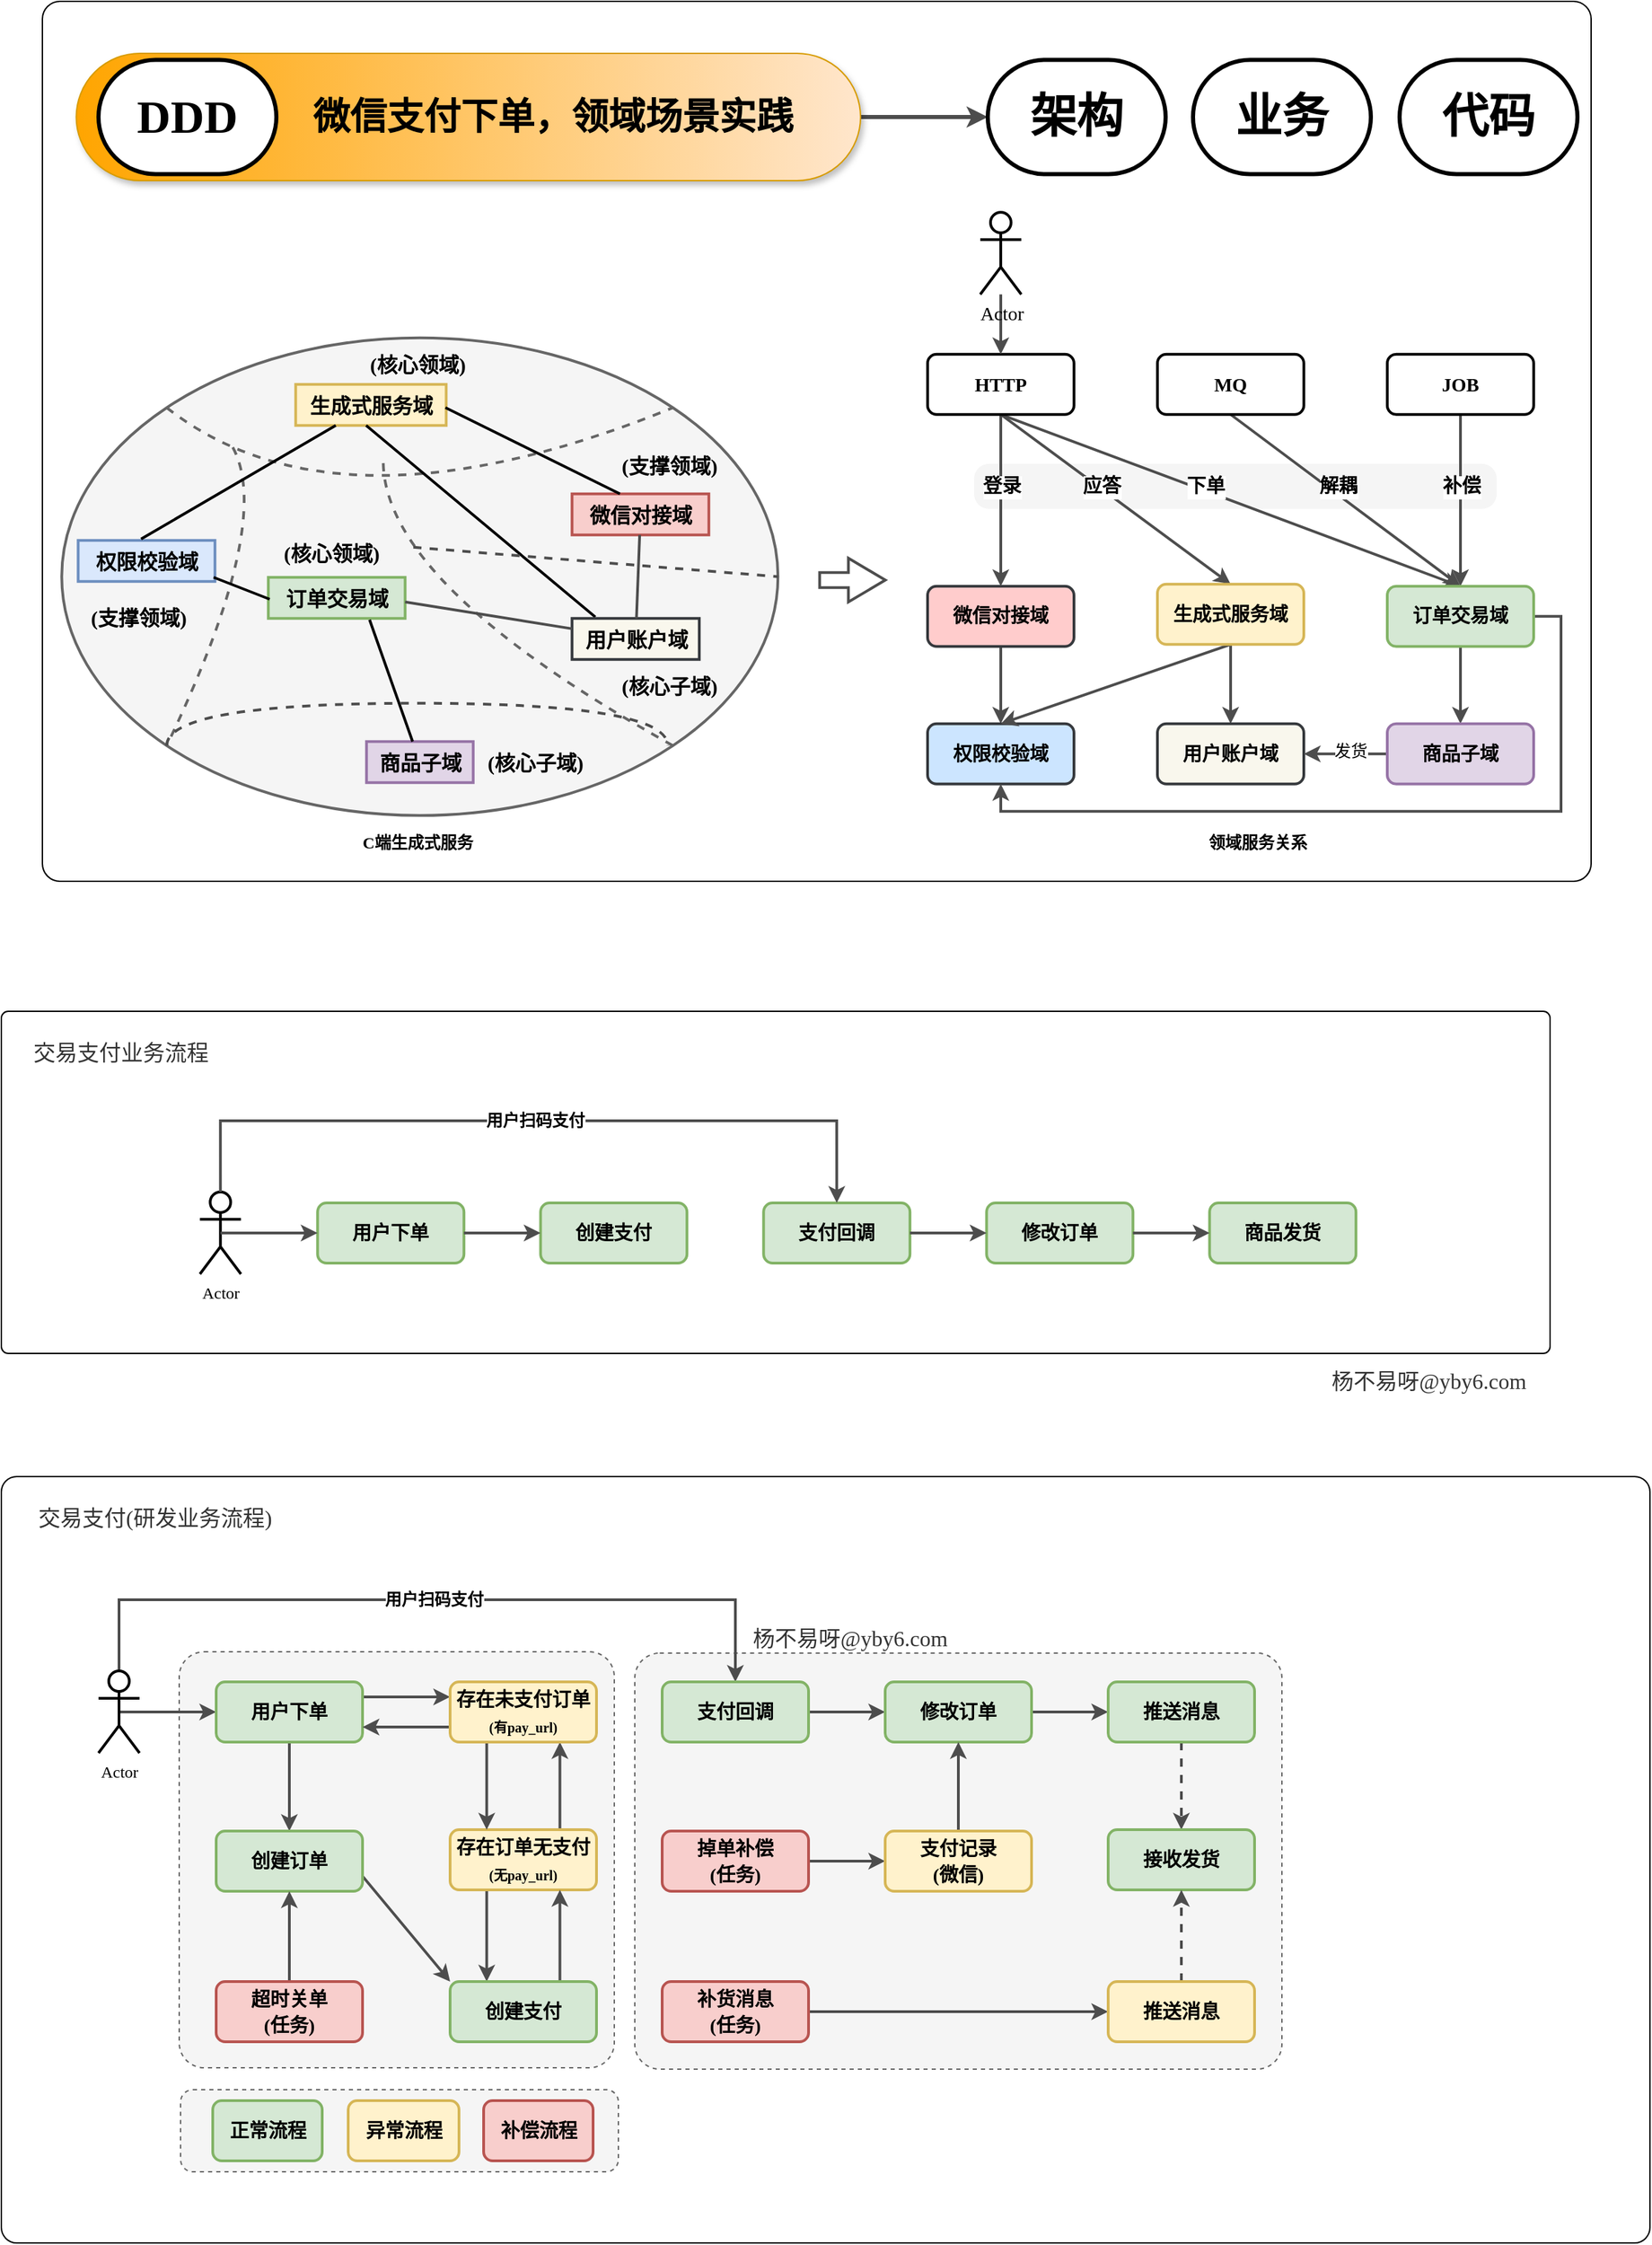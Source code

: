 <mxfile version="24.1.0" type="github">
  <diagram name="第 1 页" id="spiNlkM-TbmhVh81Pjsh">
    <mxGraphModel dx="2261" dy="876" grid="1" gridSize="10" guides="1" tooltips="1" connect="1" arrows="1" fold="1" page="1" pageScale="1" pageWidth="827" pageHeight="1169" math="0" shadow="0">
      <root>
        <mxCell id="0" />
        <mxCell id="1" parent="0" />
        <mxCell id="SxxZo3c4u6B2aj36anEM-1" value="" style="rounded=1;whiteSpace=wrap;html=1;shadow=0;labelBackgroundColor=none;strokeWidth=1;fontFamily=Georgia;fontSize=24;fontColor=default;fillColor=none;arcSize=2;tempflowAnimation=1;" parent="1" vertex="1">
          <mxGeometry x="20" y="30" width="1132" height="643" as="geometry" />
        </mxCell>
        <mxCell id="SxxZo3c4u6B2aj36anEM-2" value="" style="rounded=1;whiteSpace=wrap;html=1;strokeWidth=2;fontFamily=Georgia;fontSize=14;fillColor=#f5f5f5;fontColor=#333333;strokeColor=none;arcSize=33;" parent="1" vertex="1">
          <mxGeometry x="701" y="367.88" width="382" height="33" as="geometry" />
        </mxCell>
        <mxCell id="SxxZo3c4u6B2aj36anEM-3" value="" style="ellipse;whiteSpace=wrap;html=1;strokeWidth=2;fillColor=#f5f5f5;fontColor=#333333;strokeColor=#666666;tempflowAnimation=0;" parent="1" vertex="1">
          <mxGeometry x="34.13" y="275.88" width="523.5" height="349" as="geometry" />
        </mxCell>
        <mxCell id="SxxZo3c4u6B2aj36anEM-4" value="" style="endArrow=none;html=1;rounded=0;edgeStyle=orthogonalEdgeStyle;curved=1;exitX=0;exitY=0;exitDx=0;exitDy=0;entryX=1;entryY=0;entryDx=0;entryDy=0;strokeWidth=2;fillColor=#f5f5f5;strokeColor=#666666;dashed=1;tempflowAnimation=0;" parent="1" source="SxxZo3c4u6B2aj36anEM-3" target="SxxZo3c4u6B2aj36anEM-3" edge="1">
          <mxGeometry width="50" height="50" relative="1" as="geometry">
            <mxPoint x="409.13" y="475.88" as="sourcePoint" />
            <mxPoint x="459.13" y="425.88" as="targetPoint" />
            <Array as="points">
              <mxPoint x="237.13" y="425.88" />
            </Array>
          </mxGeometry>
        </mxCell>
        <mxCell id="SxxZo3c4u6B2aj36anEM-5" value="" style="endArrow=none;html=1;rounded=0;curved=1;entryX=0;entryY=1;entryDx=0;entryDy=0;strokeWidth=2;fillColor=#f5f5f5;strokeColor=#666666;dashed=1;tempflowAnimation=0;" parent="1" target="SxxZo3c4u6B2aj36anEM-3" edge="1">
          <mxGeometry width="50" height="50" relative="1" as="geometry">
            <mxPoint x="159.13" y="355.88" as="sourcePoint" />
            <mxPoint x="459.13" y="425.88" as="targetPoint" />
            <Array as="points">
              <mxPoint x="189.13" y="410.88" />
            </Array>
          </mxGeometry>
        </mxCell>
        <mxCell id="SxxZo3c4u6B2aj36anEM-6" value="" style="endArrow=none;html=1;rounded=0;curved=1;exitX=1;exitY=1;exitDx=0;exitDy=0;strokeWidth=2;fillColor=#f5f5f5;strokeColor=#666666;dashed=1;tempflowAnimation=0;" parent="1" source="SxxZo3c4u6B2aj36anEM-3" edge="1">
          <mxGeometry width="50" height="50" relative="1" as="geometry">
            <mxPoint x="409.13" y="475.88" as="sourcePoint" />
            <mxPoint x="269.13" y="365.88" as="targetPoint" />
            <Array as="points">
              <mxPoint x="269.13" y="455.88" />
            </Array>
          </mxGeometry>
        </mxCell>
        <mxCell id="SxxZo3c4u6B2aj36anEM-7" value="&lt;b&gt;&lt;font style=&quot;font-size: 15px;&quot; face=&quot;Georgia&quot;&gt;生成式服务域&lt;/font&gt;&lt;/b&gt;" style="text;html=1;align=center;verticalAlign=middle;resizable=0;points=[];autosize=1;strokeColor=#d6b656;fillColor=#fff2cc;strokeWidth=2;" parent="1" vertex="1">
          <mxGeometry x="205.13" y="309.88" width="110" height="30" as="geometry" />
        </mxCell>
        <mxCell id="SxxZo3c4u6B2aj36anEM-8" value="&lt;b&gt;&lt;font style=&quot;font-size: 15px;&quot; face=&quot;Georgia&quot;&gt;权限校验域&lt;/font&gt;&lt;/b&gt;" style="text;html=1;align=center;verticalAlign=middle;resizable=0;points=[];autosize=1;strokeColor=#6c8ebf;fillColor=#dae8fc;strokeWidth=2;" parent="1" vertex="1">
          <mxGeometry x="46.13" y="423.88" width="100" height="30" as="geometry" />
        </mxCell>
        <mxCell id="SxxZo3c4u6B2aj36anEM-9" value="&lt;b&gt;&lt;font style=&quot;font-size: 15px;&quot; face=&quot;Georgia&quot;&gt;订单交易域&lt;/font&gt;&lt;/b&gt;" style="text;html=1;align=center;verticalAlign=middle;resizable=0;points=[];autosize=1;strokeColor=#82b366;fillColor=#d5e8d4;strokeWidth=2;" parent="1" vertex="1">
          <mxGeometry x="185.13" y="450.88" width="100" height="30" as="geometry" />
        </mxCell>
        <mxCell id="SxxZo3c4u6B2aj36anEM-10" value="&lt;b&gt;&lt;font style=&quot;font-size: 15px;&quot; face=&quot;Georgia&quot;&gt;微信对接域&lt;/font&gt;&lt;/b&gt;" style="text;html=1;align=center;verticalAlign=middle;resizable=0;points=[];autosize=1;strokeColor=#b85450;fillColor=#f8cecc;strokeWidth=2;" parent="1" vertex="1">
          <mxGeometry x="407.13" y="389.88" width="100" height="30" as="geometry" />
        </mxCell>
        <mxCell id="SxxZo3c4u6B2aj36anEM-11" value="" style="endArrow=none;html=1;rounded=0;strokeWidth=2;fontFamily=Georgia;fontSize=15;curved=1;entryX=0.995;entryY=0.567;entryDx=0;entryDy=0;entryPerimeter=0;exitX=0.35;exitY=0;exitDx=0;exitDy=0;exitPerimeter=0;" parent="1" source="SxxZo3c4u6B2aj36anEM-10" target="SxxZo3c4u6B2aj36anEM-7" edge="1">
          <mxGeometry width="50" height="50" relative="1" as="geometry">
            <mxPoint x="444.13" y="454.88" as="sourcePoint" />
            <mxPoint x="494.13" y="404.88" as="targetPoint" />
          </mxGeometry>
        </mxCell>
        <mxCell id="SxxZo3c4u6B2aj36anEM-12" value="" style="endArrow=none;html=1;rounded=0;strokeWidth=2;fontFamily=Georgia;fontSize=15;curved=1;entryX=0.468;entryY=1;entryDx=0;entryDy=0;entryPerimeter=0;exitX=0.183;exitY=-0.033;exitDx=0;exitDy=0;exitPerimeter=0;" parent="1" source="SxxZo3c4u6B2aj36anEM-17" target="SxxZo3c4u6B2aj36anEM-7" edge="1">
          <mxGeometry width="50" height="50" relative="1" as="geometry">
            <mxPoint x="444.13" y="454.88" as="sourcePoint" />
            <mxPoint x="494.13" y="404.88" as="targetPoint" />
          </mxGeometry>
        </mxCell>
        <mxCell id="SxxZo3c4u6B2aj36anEM-13" value="" style="endArrow=none;html=1;rounded=0;strokeWidth=2;fontFamily=Georgia;fontSize=15;curved=1;exitX=0.46;exitY=-0.033;exitDx=0;exitDy=0;exitPerimeter=0;" parent="1" source="SxxZo3c4u6B2aj36anEM-8" target="SxxZo3c4u6B2aj36anEM-7" edge="1">
          <mxGeometry width="50" height="50" relative="1" as="geometry">
            <mxPoint x="444.13" y="454.88" as="sourcePoint" />
            <mxPoint x="494.13" y="404.88" as="targetPoint" />
          </mxGeometry>
        </mxCell>
        <mxCell id="SxxZo3c4u6B2aj36anEM-14" value="" style="endArrow=none;html=1;rounded=0;strokeWidth=2;fontFamily=Georgia;fontSize=15;curved=1;exitX=0.99;exitY=0.9;exitDx=0;exitDy=0;exitPerimeter=0;entryX=0.01;entryY=0.533;entryDx=0;entryDy=0;entryPerimeter=0;" parent="1" source="SxxZo3c4u6B2aj36anEM-8" target="SxxZo3c4u6B2aj36anEM-9" edge="1">
          <mxGeometry width="50" height="50" relative="1" as="geometry">
            <mxPoint x="444.13" y="454.88" as="sourcePoint" />
            <mxPoint x="494.13" y="404.88" as="targetPoint" />
          </mxGeometry>
        </mxCell>
        <mxCell id="SxxZo3c4u6B2aj36anEM-15" value="&lt;font face=&quot;Georgia&quot;&gt;&lt;span style=&quot;font-size: 15px;&quot;&gt;&lt;b&gt;商品子域&lt;/b&gt;&lt;/span&gt;&lt;/font&gt;" style="text;html=1;align=center;verticalAlign=middle;resizable=0;points=[];autosize=1;strokeColor=#9673a6;fillColor=#e1d5e7;strokeWidth=2;" parent="1" vertex="1">
          <mxGeometry x="256.88" y="570.88" width="78" height="30" as="geometry" />
        </mxCell>
        <mxCell id="SxxZo3c4u6B2aj36anEM-16" value="" style="endArrow=none;html=1;rounded=0;strokeWidth=2;fontFamily=Georgia;fontSize=15;exitX=0.74;exitY=1.033;exitDx=0;exitDy=0;exitPerimeter=0;" parent="1" source="SxxZo3c4u6B2aj36anEM-9" target="SxxZo3c4u6B2aj36anEM-15" edge="1">
          <mxGeometry width="50" height="50" relative="1" as="geometry">
            <mxPoint x="444.13" y="454.88" as="sourcePoint" />
            <mxPoint x="494.13" y="404.88" as="targetPoint" />
          </mxGeometry>
        </mxCell>
        <mxCell id="SxxZo3c4u6B2aj36anEM-17" value="&lt;font face=&quot;Georgia&quot;&gt;&lt;span style=&quot;font-size: 15px;&quot;&gt;&lt;b&gt;用户账户域&lt;/b&gt;&lt;/span&gt;&lt;/font&gt;" style="text;html=1;align=center;verticalAlign=middle;resizable=0;points=[];autosize=1;strokeWidth=2;fillColor=#f9f7ed;strokeColor=#36393d;" parent="1" vertex="1">
          <mxGeometry x="407.13" y="480.88" width="93" height="30" as="geometry" />
        </mxCell>
        <mxCell id="SxxZo3c4u6B2aj36anEM-18" value="" style="endArrow=none;html=1;rounded=0;dashed=1;strokeWidth=2;fontFamily=Georgia;fontSize=15;curved=1;entryX=1;entryY=0.5;entryDx=0;entryDy=0;strokeColor=#4D4D4D;tempflowAnimation=0;" parent="1" target="SxxZo3c4u6B2aj36anEM-3" edge="1">
          <mxGeometry width="50" height="50" relative="1" as="geometry">
            <mxPoint x="291.13" y="428.88" as="sourcePoint" />
            <mxPoint x="494.13" y="404.88" as="targetPoint" />
          </mxGeometry>
        </mxCell>
        <mxCell id="SxxZo3c4u6B2aj36anEM-19" value="" style="endArrow=none;html=1;rounded=0;strokeColor=#4D4D4D;strokeWidth=2;fontFamily=Georgia;fontSize=15;curved=1;exitX=1;exitY=0.6;exitDx=0;exitDy=0;exitPerimeter=0;" parent="1" source="SxxZo3c4u6B2aj36anEM-9" target="SxxZo3c4u6B2aj36anEM-17" edge="1">
          <mxGeometry width="50" height="50" relative="1" as="geometry">
            <mxPoint x="444.13" y="454.88" as="sourcePoint" />
            <mxPoint x="494.13" y="404.88" as="targetPoint" />
          </mxGeometry>
        </mxCell>
        <mxCell id="SxxZo3c4u6B2aj36anEM-20" value="" style="endArrow=none;html=1;rounded=0;strokeColor=#4D4D4D;strokeWidth=2;fontFamily=Georgia;fontSize=15;curved=1;" parent="1" source="SxxZo3c4u6B2aj36anEM-17" target="SxxZo3c4u6B2aj36anEM-10" edge="1">
          <mxGeometry width="50" height="50" relative="1" as="geometry">
            <mxPoint x="444.13" y="454.88" as="sourcePoint" />
            <mxPoint x="494.13" y="404.88" as="targetPoint" />
          </mxGeometry>
        </mxCell>
        <mxCell id="SxxZo3c4u6B2aj36anEM-21" value="&lt;b&gt;(核心领域)&lt;/b&gt;" style="text;html=1;align=center;verticalAlign=middle;resizable=0;points=[];autosize=1;strokeColor=none;fillColor=none;fontSize=15;fontFamily=Georgia;" parent="1" vertex="1">
          <mxGeometry x="248.13" y="279.88" width="91" height="30" as="geometry" />
        </mxCell>
        <mxCell id="SxxZo3c4u6B2aj36anEM-22" value="" style="endArrow=none;html=1;rounded=0;strokeColor=#4D4D4D;strokeWidth=2;fontFamily=Georgia;fontSize=15;exitX=0;exitY=1;exitDx=0;exitDy=0;edgeStyle=orthogonalEdgeStyle;dashed=1;curved=1;tempflowAnimation=0;" parent="1" source="SxxZo3c4u6B2aj36anEM-3" edge="1">
          <mxGeometry width="50" height="50" relative="1" as="geometry">
            <mxPoint x="498.13" y="454.88" as="sourcePoint" />
            <mxPoint x="477.13" y="573.88" as="targetPoint" />
            <Array as="points">
              <mxPoint x="111.13" y="542.88" />
              <mxPoint x="477.13" y="542.88" />
            </Array>
          </mxGeometry>
        </mxCell>
        <mxCell id="SxxZo3c4u6B2aj36anEM-23" value="&lt;b&gt;(核心领域)&lt;/b&gt;" style="text;html=1;align=center;verticalAlign=middle;resizable=0;points=[];autosize=1;strokeColor=none;fillColor=none;fontSize=15;fontFamily=Georgia;" parent="1" vertex="1">
          <mxGeometry x="185.13" y="417.88" width="91" height="30" as="geometry" />
        </mxCell>
        <mxCell id="SxxZo3c4u6B2aj36anEM-24" value="&lt;b&gt;(支撑领域)&lt;/b&gt;" style="text;html=1;align=center;verticalAlign=middle;resizable=0;points=[];autosize=1;strokeColor=none;fillColor=none;fontSize=15;fontFamily=Georgia;" parent="1" vertex="1">
          <mxGeometry x="44.13" y="464.88" width="91" height="30" as="geometry" />
        </mxCell>
        <mxCell id="SxxZo3c4u6B2aj36anEM-25" value="&lt;b&gt;(支撑领域)&lt;/b&gt;" style="text;html=1;align=center;verticalAlign=middle;resizable=0;points=[];autosize=1;strokeColor=none;fillColor=none;fontSize=15;fontFamily=Georgia;" parent="1" vertex="1">
          <mxGeometry x="432.13" y="353.88" width="91" height="30" as="geometry" />
        </mxCell>
        <mxCell id="SxxZo3c4u6B2aj36anEM-26" value="&lt;b&gt;(核心子域)&lt;/b&gt;" style="text;html=1;align=center;verticalAlign=middle;resizable=0;points=[];autosize=1;strokeColor=none;fillColor=none;fontSize=15;fontFamily=Georgia;" parent="1" vertex="1">
          <mxGeometry x="334.88" y="570.88" width="91" height="30" as="geometry" />
        </mxCell>
        <mxCell id="SxxZo3c4u6B2aj36anEM-27" value="&lt;b&gt;(核心子域)&lt;/b&gt;" style="text;html=1;align=center;verticalAlign=middle;resizable=0;points=[];autosize=1;strokeColor=none;fillColor=none;fontSize=15;fontFamily=Georgia;" parent="1" vertex="1">
          <mxGeometry x="432.13" y="514.88" width="91" height="30" as="geometry" />
        </mxCell>
        <mxCell id="SxxZo3c4u6B2aj36anEM-28" style="edgeStyle=none;rounded=0;orthogonalLoop=1;jettySize=auto;html=1;exitX=0.5;exitY=1;exitDx=0;exitDy=0;entryX=0.5;entryY=0;entryDx=0;entryDy=0;strokeColor=#4D4D4D;strokeWidth=2;fontFamily=Georgia;fontSize=14;" parent="1" source="SxxZo3c4u6B2aj36anEM-29" target="SxxZo3c4u6B2aj36anEM-43" edge="1">
          <mxGeometry relative="1" as="geometry" />
        </mxCell>
        <mxCell id="SxxZo3c4u6B2aj36anEM-29" value="&lt;b&gt;&lt;font style=&quot;font-size: 14px;&quot;&gt;微信对接域&lt;/font&gt;&lt;/b&gt;" style="rounded=1;whiteSpace=wrap;html=1;strokeWidth=2;fontFamily=Georgia;fontSize=15;fillColor=#ffcccc;strokeColor=#36393d;" parent="1" vertex="1">
          <mxGeometry x="667" y="457.38" width="107" height="44" as="geometry" />
        </mxCell>
        <mxCell id="SxxZo3c4u6B2aj36anEM-30" style="edgeStyle=orthogonalEdgeStyle;curved=1;rounded=0;orthogonalLoop=1;jettySize=auto;html=1;exitX=0.5;exitY=1;exitDx=0;exitDy=0;entryX=0.5;entryY=0;entryDx=0;entryDy=0;strokeColor=#4D4D4D;strokeWidth=2;fontFamily=Georgia;fontSize=14;" parent="1" source="SxxZo3c4u6B2aj36anEM-36" target="SxxZo3c4u6B2aj36anEM-29" edge="1">
          <mxGeometry relative="1" as="geometry" />
        </mxCell>
        <mxCell id="SxxZo3c4u6B2aj36anEM-31" value="登录" style="edgeLabel;html=1;align=center;verticalAlign=middle;resizable=0;points=[];fontSize=14;fontFamily=Georgia;fontStyle=1" parent="SxxZo3c4u6B2aj36anEM-30" vertex="1" connectable="0">
          <mxGeometry x="0.004" y="1" relative="1" as="geometry">
            <mxPoint x="-1" y="-10" as="offset" />
          </mxGeometry>
        </mxCell>
        <mxCell id="SxxZo3c4u6B2aj36anEM-32" style="rounded=0;orthogonalLoop=1;jettySize=auto;html=1;exitX=0.5;exitY=1;exitDx=0;exitDy=0;strokeColor=#4D4D4D;strokeWidth=2;fontFamily=Georgia;fontSize=14;entryX=0.5;entryY=0;entryDx=0;entryDy=0;" parent="1" source="SxxZo3c4u6B2aj36anEM-36" target="SxxZo3c4u6B2aj36anEM-46" edge="1">
          <mxGeometry relative="1" as="geometry" />
        </mxCell>
        <mxCell id="SxxZo3c4u6B2aj36anEM-33" value="应答" style="edgeLabel;html=1;align=center;verticalAlign=middle;resizable=0;points=[];fontSize=14;fontFamily=Georgia;fontStyle=1" parent="SxxZo3c4u6B2aj36anEM-32" vertex="1" connectable="0">
          <mxGeometry x="0.044" relative="1" as="geometry">
            <mxPoint x="-14" y="-12" as="offset" />
          </mxGeometry>
        </mxCell>
        <mxCell id="SxxZo3c4u6B2aj36anEM-34" style="edgeStyle=none;rounded=0;orthogonalLoop=1;jettySize=auto;html=1;exitX=0.5;exitY=1;exitDx=0;exitDy=0;entryX=0.5;entryY=0;entryDx=0;entryDy=0;strokeColor=#4D4D4D;strokeWidth=2;fontFamily=Georgia;fontSize=14;" parent="1" source="SxxZo3c4u6B2aj36anEM-36" target="SxxZo3c4u6B2aj36anEM-52" edge="1">
          <mxGeometry relative="1" as="geometry" />
        </mxCell>
        <mxCell id="SxxZo3c4u6B2aj36anEM-35" value="下单" style="edgeLabel;html=1;align=center;verticalAlign=middle;resizable=0;points=[];fontSize=14;fontFamily=Georgia;fontStyle=1" parent="SxxZo3c4u6B2aj36anEM-34" vertex="1" connectable="0">
          <mxGeometry x="-0.096" y="-1" relative="1" as="geometry">
            <mxPoint x="-2" y="-5" as="offset" />
          </mxGeometry>
        </mxCell>
        <mxCell id="SxxZo3c4u6B2aj36anEM-36" value="&lt;b&gt;&lt;font style=&quot;font-size: 14px;&quot;&gt;HTTP&lt;/font&gt;&lt;/b&gt;" style="rounded=1;whiteSpace=wrap;html=1;strokeWidth=2;fontFamily=Georgia;fontSize=15;" parent="1" vertex="1">
          <mxGeometry x="667" y="287.88" width="107" height="44" as="geometry" />
        </mxCell>
        <mxCell id="SxxZo3c4u6B2aj36anEM-37" style="edgeStyle=none;rounded=0;orthogonalLoop=1;jettySize=auto;html=1;exitX=0.5;exitY=1;exitDx=0;exitDy=0;entryX=0.5;entryY=0;entryDx=0;entryDy=0;strokeColor=#4D4D4D;strokeWidth=2;fontFamily=Georgia;fontSize=14;" parent="1" source="SxxZo3c4u6B2aj36anEM-39" target="SxxZo3c4u6B2aj36anEM-52" edge="1">
          <mxGeometry relative="1" as="geometry" />
        </mxCell>
        <mxCell id="SxxZo3c4u6B2aj36anEM-38" value="解耦" style="edgeLabel;html=1;align=center;verticalAlign=middle;resizable=0;points=[];fontSize=14;fontFamily=Georgia;fontStyle=1" parent="SxxZo3c4u6B2aj36anEM-37" vertex="1" connectable="0">
          <mxGeometry x="-0.081" y="2" relative="1" as="geometry">
            <mxPoint y="-3" as="offset" />
          </mxGeometry>
        </mxCell>
        <mxCell id="SxxZo3c4u6B2aj36anEM-39" value="&lt;b&gt;&lt;font style=&quot;font-size: 14px;&quot;&gt;MQ&lt;/font&gt;&lt;/b&gt;" style="rounded=1;whiteSpace=wrap;html=1;strokeWidth=2;fontFamily=Georgia;fontSize=15;" parent="1" vertex="1">
          <mxGeometry x="835" y="287.88" width="107" height="44" as="geometry" />
        </mxCell>
        <mxCell id="SxxZo3c4u6B2aj36anEM-40" style="edgeStyle=none;rounded=0;orthogonalLoop=1;jettySize=auto;html=1;exitX=0.5;exitY=1;exitDx=0;exitDy=0;strokeColor=#4D4D4D;strokeWidth=2;fontFamily=Georgia;fontSize=14;" parent="1" source="SxxZo3c4u6B2aj36anEM-42" target="SxxZo3c4u6B2aj36anEM-52" edge="1">
          <mxGeometry relative="1" as="geometry" />
        </mxCell>
        <mxCell id="SxxZo3c4u6B2aj36anEM-41" value="补偿" style="edgeLabel;html=1;align=center;verticalAlign=middle;resizable=0;points=[];fontSize=14;fontFamily=Georgia;fontStyle=1" parent="SxxZo3c4u6B2aj36anEM-40" vertex="1" connectable="0">
          <mxGeometry x="-0.123" y="1" relative="1" as="geometry">
            <mxPoint x="-1" y="-2" as="offset" />
          </mxGeometry>
        </mxCell>
        <mxCell id="SxxZo3c4u6B2aj36anEM-42" value="&lt;b&gt;&lt;font style=&quot;font-size: 14px;&quot;&gt;JOB&lt;/font&gt;&lt;/b&gt;" style="rounded=1;whiteSpace=wrap;html=1;strokeWidth=2;fontFamily=Georgia;fontSize=15;" parent="1" vertex="1">
          <mxGeometry x="1003" y="287.88" width="107" height="44" as="geometry" />
        </mxCell>
        <mxCell id="SxxZo3c4u6B2aj36anEM-43" value="&lt;span style=&quot;font-size: 14px;&quot;&gt;&lt;b&gt;权限校验域&lt;/b&gt;&lt;/span&gt;" style="rounded=1;whiteSpace=wrap;html=1;strokeWidth=2;fontFamily=Georgia;fontSize=15;fillColor=#cce5ff;strokeColor=#36393d;" parent="1" vertex="1">
          <mxGeometry x="667" y="557.88" width="107" height="44" as="geometry" />
        </mxCell>
        <mxCell id="SxxZo3c4u6B2aj36anEM-44" style="edgeStyle=none;rounded=0;orthogonalLoop=1;jettySize=auto;html=1;exitX=0.5;exitY=1;exitDx=0;exitDy=0;entryX=0.5;entryY=0;entryDx=0;entryDy=0;strokeColor=#4D4D4D;strokeWidth=2;fontFamily=Georgia;fontSize=14;" parent="1" source="SxxZo3c4u6B2aj36anEM-46" target="SxxZo3c4u6B2aj36anEM-43" edge="1">
          <mxGeometry relative="1" as="geometry" />
        </mxCell>
        <mxCell id="SxxZo3c4u6B2aj36anEM-45" style="edgeStyle=none;rounded=0;orthogonalLoop=1;jettySize=auto;html=1;exitX=0.5;exitY=1;exitDx=0;exitDy=0;strokeColor=#4D4D4D;strokeWidth=2;fontFamily=Georgia;fontSize=14;" parent="1" source="SxxZo3c4u6B2aj36anEM-46" target="SxxZo3c4u6B2aj36anEM-47" edge="1">
          <mxGeometry relative="1" as="geometry" />
        </mxCell>
        <mxCell id="SxxZo3c4u6B2aj36anEM-46" value="&lt;span style=&quot;font-size: 14px;&quot;&gt;&lt;b&gt;生成式服务域&lt;/b&gt;&lt;/span&gt;" style="rounded=1;whiteSpace=wrap;html=1;strokeWidth=2;fontFamily=Georgia;fontSize=15;fillColor=#fff2cc;strokeColor=#d6b656;" parent="1" vertex="1">
          <mxGeometry x="835" y="455.88" width="107" height="44" as="geometry" />
        </mxCell>
        <mxCell id="SxxZo3c4u6B2aj36anEM-47" value="&lt;span style=&quot;font-size: 14px;&quot;&gt;&lt;b&gt;用户账户域&lt;/b&gt;&lt;/span&gt;" style="rounded=1;whiteSpace=wrap;html=1;strokeWidth=2;fontFamily=Georgia;fontSize=15;fillColor=#f9f7ed;strokeColor=#36393d;" parent="1" vertex="1">
          <mxGeometry x="835" y="557.88" width="107" height="44" as="geometry" />
        </mxCell>
        <mxCell id="SxxZo3c4u6B2aj36anEM-48" value="" style="edgeStyle=none;rounded=0;orthogonalLoop=1;jettySize=auto;html=1;strokeColor=#4D4D4D;strokeWidth=2;fontFamily=Georgia;fontSize=14;" parent="1" source="SxxZo3c4u6B2aj36anEM-49" target="SxxZo3c4u6B2aj36anEM-36" edge="1">
          <mxGeometry relative="1" as="geometry" />
        </mxCell>
        <mxCell id="SxxZo3c4u6B2aj36anEM-49" value="Actor" style="shape=umlActor;verticalLabelPosition=bottom;verticalAlign=top;html=1;outlineConnect=0;strokeWidth=2;fontFamily=Georgia;fontSize=14;" parent="1" vertex="1">
          <mxGeometry x="705.5" y="184.13" width="30" height="60" as="geometry" />
        </mxCell>
        <mxCell id="SxxZo3c4u6B2aj36anEM-50" style="edgeStyle=orthogonalEdgeStyle;rounded=0;orthogonalLoop=1;jettySize=auto;html=1;exitX=0.5;exitY=1;exitDx=0;exitDy=0;strokeColor=#4D4D4D;strokeWidth=2;fontFamily=Georgia;fontSize=14;" parent="1" source="SxxZo3c4u6B2aj36anEM-52" target="SxxZo3c4u6B2aj36anEM-55" edge="1">
          <mxGeometry relative="1" as="geometry" />
        </mxCell>
        <mxCell id="SxxZo3c4u6B2aj36anEM-51" style="edgeStyle=orthogonalEdgeStyle;rounded=0;orthogonalLoop=1;jettySize=auto;html=1;exitX=1;exitY=0.5;exitDx=0;exitDy=0;entryX=0.5;entryY=1;entryDx=0;entryDy=0;strokeColor=#4D4D4D;strokeWidth=2;fontFamily=Georgia;fontSize=14;" parent="1" source="SxxZo3c4u6B2aj36anEM-52" target="SxxZo3c4u6B2aj36anEM-43" edge="1">
          <mxGeometry relative="1" as="geometry" />
        </mxCell>
        <mxCell id="SxxZo3c4u6B2aj36anEM-52" value="&lt;span style=&quot;font-size: 14px;&quot;&gt;&lt;b&gt;订单交易域&lt;/b&gt;&lt;/span&gt;" style="rounded=1;whiteSpace=wrap;html=1;strokeWidth=2;fontFamily=Georgia;fontSize=15;fillColor=#d5e8d4;strokeColor=#82b366;" parent="1" vertex="1">
          <mxGeometry x="1003" y="457.38" width="107" height="44" as="geometry" />
        </mxCell>
        <mxCell id="SxxZo3c4u6B2aj36anEM-53" style="edgeStyle=orthogonalEdgeStyle;rounded=0;orthogonalLoop=1;jettySize=auto;html=1;exitX=0;exitY=0.5;exitDx=0;exitDy=0;entryX=1;entryY=0.5;entryDx=0;entryDy=0;strokeColor=#4D4D4D;strokeWidth=2;fontFamily=Georgia;fontSize=14;" parent="1" source="SxxZo3c4u6B2aj36anEM-55" target="SxxZo3c4u6B2aj36anEM-47" edge="1">
          <mxGeometry relative="1" as="geometry" />
        </mxCell>
        <mxCell id="SxxZo3c4u6B2aj36anEM-54" value="&lt;font style=&quot;font-size: 12px;&quot;&gt;发货&lt;/font&gt;" style="edgeLabel;html=1;align=center;verticalAlign=middle;resizable=0;points=[];fontSize=14;fontFamily=Georgia;" parent="SxxZo3c4u6B2aj36anEM-53" vertex="1" connectable="0">
          <mxGeometry x="-0.311" y="-1" relative="1" as="geometry">
            <mxPoint x="-6" y="-1" as="offset" />
          </mxGeometry>
        </mxCell>
        <mxCell id="SxxZo3c4u6B2aj36anEM-55" value="&lt;span style=&quot;font-size: 14px;&quot;&gt;&lt;b&gt;商品子域&lt;/b&gt;&lt;/span&gt;" style="rounded=1;whiteSpace=wrap;html=1;strokeWidth=2;fontFamily=Georgia;fontSize=15;fillColor=#e1d5e7;strokeColor=#9673a6;" parent="1" vertex="1">
          <mxGeometry x="1003" y="557.88" width="107" height="44" as="geometry" />
        </mxCell>
        <mxCell id="SxxZo3c4u6B2aj36anEM-56" value="" style="shape=flexArrow;endArrow=classic;html=1;rounded=0;strokeColor=#4D4D4D;strokeWidth=2;fontFamily=Georgia;fontSize=14;endWidth=19;endSize=8.33;" parent="1" edge="1">
          <mxGeometry width="50" height="50" relative="1" as="geometry">
            <mxPoint x="587.13" y="452.88" as="sourcePoint" />
            <mxPoint x="637.13" y="452.88" as="targetPoint" />
          </mxGeometry>
        </mxCell>
        <mxCell id="SxxZo3c4u6B2aj36anEM-57" value="&lt;b&gt;C端生成式服务&lt;/b&gt;" style="text;html=1;align=center;verticalAlign=middle;resizable=0;points=[];autosize=1;strokeColor=none;fillColor=none;fontSize=12;fontFamily=Georgia;" parent="1" vertex="1">
          <mxGeometry x="244.63" y="631.88" width="99" height="26" as="geometry" />
        </mxCell>
        <mxCell id="SxxZo3c4u6B2aj36anEM-58" value="&lt;b&gt;领域服务关系&lt;/b&gt;" style="text;html=1;align=center;verticalAlign=middle;resizable=0;points=[];autosize=1;strokeColor=none;fillColor=none;fontSize=12;fontFamily=Georgia;" parent="1" vertex="1">
          <mxGeometry x="863" y="631.88" width="90" height="26" as="geometry" />
        </mxCell>
        <mxCell id="SxxZo3c4u6B2aj36anEM-59" style="rounded=0;orthogonalLoop=1;jettySize=auto;html=1;exitX=1;exitY=0.5;exitDx=0;exitDy=0;strokeColor=#4D4D4D;strokeWidth=3;fontFamily=Comic Sans MS;fontSize=27;fontColor=default;startArrow=none;startFill=0;" parent="1" source="SxxZo3c4u6B2aj36anEM-60" target="SxxZo3c4u6B2aj36anEM-62" edge="1">
          <mxGeometry relative="1" as="geometry" />
        </mxCell>
        <mxCell id="SxxZo3c4u6B2aj36anEM-60" value="&lt;b style=&quot;&quot;&gt;&lt;font style=&quot;font-size: 27px;&quot;&gt;微信支付下单，领域场景实践&amp;nbsp; &amp;nbsp; &amp;nbsp; &amp;nbsp;&lt;/font&gt;&lt;/b&gt;" style="rounded=1;whiteSpace=wrap;html=1;labelBackgroundColor=none;strokeWidth=1;fontFamily=Georgia;fontSize=10;fillColor=#FFE6CC;strokeColor=#d79b00;arcSize=50;shadow=1;gradientColor=#ffa500;gradientDirection=west;align=right;" parent="1" vertex="1">
          <mxGeometry x="44.75" y="68" width="573.25" height="93" as="geometry" />
        </mxCell>
        <mxCell id="SxxZo3c4u6B2aj36anEM-61" value="&lt;b&gt;&lt;font style=&quot;font-size: 34px;&quot;&gt;DDD&lt;/font&gt;&lt;/b&gt;" style="rounded=1;whiteSpace=wrap;html=1;shadow=0;labelBackgroundColor=none;strokeWidth=3;fontFamily=Georgia;fontSize=24;arcSize=50;" parent="1" vertex="1">
          <mxGeometry x="61" y="72.75" width="130" height="83.5" as="geometry" />
        </mxCell>
        <mxCell id="SxxZo3c4u6B2aj36anEM-62" value="&lt;span style=&quot;font-size: 34px;&quot;&gt;&lt;b&gt;架构&lt;/b&gt;&lt;/span&gt;" style="rounded=1;whiteSpace=wrap;html=1;shadow=0;labelBackgroundColor=none;strokeWidth=3;fontFamily=Georgia;fontSize=24;arcSize=50;" parent="1" vertex="1">
          <mxGeometry x="711" y="72.75" width="130" height="83.5" as="geometry" />
        </mxCell>
        <mxCell id="SxxZo3c4u6B2aj36anEM-63" value="&lt;span style=&quot;font-size: 34px;&quot;&gt;&lt;b&gt;业务&lt;/b&gt;&lt;/span&gt;" style="rounded=1;whiteSpace=wrap;html=1;shadow=0;labelBackgroundColor=none;strokeWidth=3;fontFamily=Georgia;fontSize=24;arcSize=50;" parent="1" vertex="1">
          <mxGeometry x="861" y="72.75" width="130" height="83.5" as="geometry" />
        </mxCell>
        <mxCell id="SxxZo3c4u6B2aj36anEM-64" value="&lt;span style=&quot;font-size: 34px;&quot;&gt;&lt;b&gt;代码&lt;/b&gt;&lt;/span&gt;" style="rounded=1;whiteSpace=wrap;html=1;shadow=0;labelBackgroundColor=none;strokeWidth=3;fontFamily=Georgia;fontSize=24;arcSize=50;" parent="1" vertex="1">
          <mxGeometry x="1012" y="72.75" width="130" height="83.5" as="geometry" />
        </mxCell>
        <mxCell id="SxxZo3c4u6B2aj36anEM-65" value="交易支付业务流程" style="text;html=1;align=center;verticalAlign=middle;resizable=0;points=[];autosize=1;strokeColor=none;fillColor=none;fontSize=16;fontFamily=思源黑体;fontColor=#333333;tempflowAnimation=1;strokeWidth=2;" parent="1" vertex="1">
          <mxGeometry x="7" y="788" width="140" height="20" as="geometry" />
        </mxCell>
        <mxCell id="SxxZo3c4u6B2aj36anEM-66" value="Actor" style="shape=umlActor;verticalLabelPosition=bottom;verticalAlign=top;html=1;outlineConnect=0;labelBackgroundColor=none;strokeWidth=2;fontFamily=Georgia;fontSize=12;fillColor=default;fontColor=default;" parent="1" vertex="1">
          <mxGeometry x="135.13" y="900" width="30" height="60" as="geometry" />
        </mxCell>
        <mxCell id="SxxZo3c4u6B2aj36anEM-67" value="&lt;span style=&quot;font-size: 14px;&quot;&gt;&lt;b&gt;用户下单&lt;/b&gt;&lt;/span&gt;" style="rounded=1;whiteSpace=wrap;html=1;strokeWidth=2;fontFamily=Georgia;fontSize=15;fillColor=#d5e8d4;strokeColor=#82b366;" parent="1" vertex="1">
          <mxGeometry x="221.13" y="908" width="107" height="44" as="geometry" />
        </mxCell>
        <mxCell id="SxxZo3c4u6B2aj36anEM-68" style="edgeStyle=orthogonalEdgeStyle;rounded=0;orthogonalLoop=1;jettySize=auto;html=1;exitX=0.5;exitY=0.5;exitDx=0;exitDy=0;exitPerimeter=0;strokeColor=#4D4D4D;strokeWidth=2;fontFamily=Georgia;fontSize=12;fontColor=default;" parent="1" source="SxxZo3c4u6B2aj36anEM-66" target="SxxZo3c4u6B2aj36anEM-67" edge="1">
          <mxGeometry relative="1" as="geometry" />
        </mxCell>
        <mxCell id="SxxZo3c4u6B2aj36anEM-69" value="&lt;span style=&quot;font-size: 14px;&quot;&gt;&lt;b&gt;创建支付&lt;/b&gt;&lt;/span&gt;" style="rounded=1;whiteSpace=wrap;html=1;strokeWidth=2;fontFamily=Georgia;fontSize=15;fillColor=#d5e8d4;strokeColor=#82b366;" parent="1" vertex="1">
          <mxGeometry x="384.13" y="908" width="107" height="44" as="geometry" />
        </mxCell>
        <mxCell id="SxxZo3c4u6B2aj36anEM-70" style="edgeStyle=orthogonalEdgeStyle;rounded=0;orthogonalLoop=1;jettySize=auto;html=1;exitX=1;exitY=0.5;exitDx=0;exitDy=0;strokeColor=#4D4D4D;strokeWidth=2;fontFamily=Georgia;fontSize=12;fontColor=default;tempflowAnimation=0;" parent="1" source="SxxZo3c4u6B2aj36anEM-67" target="SxxZo3c4u6B2aj36anEM-69" edge="1">
          <mxGeometry relative="1" as="geometry" />
        </mxCell>
        <mxCell id="SxxZo3c4u6B2aj36anEM-71" value="&lt;span style=&quot;font-size: 14px;&quot;&gt;&lt;b&gt;支付回调&lt;/b&gt;&lt;/span&gt;" style="rounded=1;whiteSpace=wrap;html=1;strokeWidth=2;fontFamily=Georgia;fontSize=15;fillColor=#d5e8d4;strokeColor=#82b366;" parent="1" vertex="1">
          <mxGeometry x="547.13" y="908" width="107" height="44" as="geometry" />
        </mxCell>
        <mxCell id="SxxZo3c4u6B2aj36anEM-72" value="&lt;b&gt;用户扫码支付&lt;/b&gt;" style="edgeStyle=orthogonalEdgeStyle;rounded=0;orthogonalLoop=1;jettySize=auto;html=1;exitX=0.5;exitY=0;exitDx=0;exitDy=0;exitPerimeter=0;entryX=0.5;entryY=0;entryDx=0;entryDy=0;strokeColor=#4D4D4D;strokeWidth=2;fontFamily=Georgia;fontSize=12;fontColor=default;tempflowAnimation=0;" parent="1" source="SxxZo3c4u6B2aj36anEM-66" target="SxxZo3c4u6B2aj36anEM-71" edge="1">
          <mxGeometry relative="1" as="geometry">
            <Array as="points">
              <mxPoint x="150.13" y="848" />
              <mxPoint x="601.13" y="848" />
            </Array>
          </mxGeometry>
        </mxCell>
        <mxCell id="SxxZo3c4u6B2aj36anEM-73" value="&lt;span style=&quot;font-size: 14px;&quot;&gt;&lt;b&gt;修改订单&lt;/b&gt;&lt;/span&gt;" style="rounded=1;whiteSpace=wrap;html=1;strokeWidth=2;fontFamily=Georgia;fontSize=15;fillColor=#d5e8d4;strokeColor=#82b366;" parent="1" vertex="1">
          <mxGeometry x="710.13" y="908" width="107" height="44" as="geometry" />
        </mxCell>
        <mxCell id="SxxZo3c4u6B2aj36anEM-74" style="edgeStyle=orthogonalEdgeStyle;rounded=0;orthogonalLoop=1;jettySize=auto;html=1;exitX=1;exitY=0.5;exitDx=0;exitDy=0;entryX=0;entryY=0.5;entryDx=0;entryDy=0;strokeColor=#4D4D4D;strokeWidth=2;fontFamily=Georgia;fontSize=12;fontColor=default;tempflowAnimation=0;" parent="1" source="SxxZo3c4u6B2aj36anEM-71" target="SxxZo3c4u6B2aj36anEM-73" edge="1">
          <mxGeometry relative="1" as="geometry" />
        </mxCell>
        <mxCell id="SxxZo3c4u6B2aj36anEM-75" value="&lt;span style=&quot;font-size: 14px;&quot;&gt;&lt;b&gt;商品发货&lt;/b&gt;&lt;/span&gt;" style="rounded=1;whiteSpace=wrap;html=1;strokeWidth=2;fontFamily=Georgia;fontSize=15;fillColor=#d5e8d4;strokeColor=#82b366;" parent="1" vertex="1">
          <mxGeometry x="873.13" y="908" width="107" height="44" as="geometry" />
        </mxCell>
        <mxCell id="SxxZo3c4u6B2aj36anEM-76" style="edgeStyle=orthogonalEdgeStyle;rounded=0;orthogonalLoop=1;jettySize=auto;html=1;exitX=1;exitY=0.5;exitDx=0;exitDy=0;strokeColor=#4D4D4D;strokeWidth=2;fontFamily=Georgia;fontSize=12;fontColor=default;tempflowAnimation=0;" parent="1" source="SxxZo3c4u6B2aj36anEM-73" target="SxxZo3c4u6B2aj36anEM-75" edge="1">
          <mxGeometry relative="1" as="geometry" />
        </mxCell>
        <mxCell id="SxxZo3c4u6B2aj36anEM-77" value="" style="rounded=1;whiteSpace=wrap;html=1;shadow=0;labelBackgroundColor=none;strokeWidth=1;fontFamily=Georgia;fontSize=24;fontColor=default;fillColor=none;arcSize=2;tempflowAnimation=1;" parent="1" vertex="1">
          <mxGeometry x="-10" y="768" width="1132" height="250" as="geometry" />
        </mxCell>
        <mxCell id="SxxZo3c4u6B2aj36anEM-78" value="杨不易呀@yby6.com" style="text;html=1;align=center;verticalAlign=middle;resizable=0;points=[];autosize=1;strokeColor=none;fillColor=none;fontSize=16;fontFamily=思源黑体;fontColor=#333333;tempflowAnimation=1;" parent="1" vertex="1">
          <mxGeometry x="953" y="1028" width="160" height="20" as="geometry" />
        </mxCell>
        <mxCell id="SxxZo3c4u6B2aj36anEM-79" value="" style="rounded=1;whiteSpace=wrap;html=1;dashed=1;labelBackgroundColor=#B3B3B3;strokeWidth=1;fontFamily=Georgia;fontSize=10;fillColor=#f5f5f5;fontColor=#333333;strokeColor=#666666;" parent="1" vertex="1">
          <mxGeometry x="121" y="1556" width="320" height="60" as="geometry" />
        </mxCell>
        <mxCell id="SxxZo3c4u6B2aj36anEM-80" value="" style="rounded=1;whiteSpace=wrap;html=1;labelBackgroundColor=none;strokeWidth=1;fontFamily=Georgia;fontSize=12;fontColor=#333333;fillColor=#f5f5f5;dashed=1;strokeColor=#666666;arcSize=6;" parent="1" vertex="1">
          <mxGeometry x="453" y="1237" width="473" height="304" as="geometry" />
        </mxCell>
        <mxCell id="SxxZo3c4u6B2aj36anEM-81" value="" style="rounded=1;whiteSpace=wrap;html=1;labelBackgroundColor=none;strokeWidth=1;fontFamily=Georgia;fontSize=12;fontColor=#333333;fillColor=#f5f5f5;dashed=1;strokeColor=#666666;arcSize=6;" parent="1" vertex="1">
          <mxGeometry x="120" y="1236" width="318" height="304" as="geometry" />
        </mxCell>
        <mxCell id="SxxZo3c4u6B2aj36anEM-82" style="edgeStyle=orthogonalEdgeStyle;rounded=0;orthogonalLoop=1;jettySize=auto;html=1;exitX=0.5;exitY=0.5;exitDx=0;exitDy=0;exitPerimeter=0;strokeColor=#4D4D4D;strokeWidth=2;fontFamily=Georgia;fontSize=12;fontColor=default;" parent="1" source="SxxZo3c4u6B2aj36anEM-84" target="SxxZo3c4u6B2aj36anEM-87" edge="1">
          <mxGeometry relative="1" as="geometry" />
        </mxCell>
        <mxCell id="SxxZo3c4u6B2aj36anEM-83" value="&lt;b&gt;用户扫码支付&lt;/b&gt;" style="edgeStyle=orthogonalEdgeStyle;rounded=0;orthogonalLoop=1;jettySize=auto;html=1;exitX=0.5;exitY=0;exitDx=0;exitDy=0;exitPerimeter=0;entryX=0.5;entryY=0;entryDx=0;entryDy=0;strokeColor=#4D4D4D;strokeWidth=2;fontFamily=Georgia;fontSize=12;fontColor=default;tempflowAnimation=0;" parent="1" source="SxxZo3c4u6B2aj36anEM-84" target="SxxZo3c4u6B2aj36anEM-92" edge="1">
          <mxGeometry relative="1" as="geometry">
            <Array as="points">
              <mxPoint x="76" y="1198" />
              <mxPoint x="527" y="1198" />
            </Array>
          </mxGeometry>
        </mxCell>
        <mxCell id="SxxZo3c4u6B2aj36anEM-84" value="Actor" style="shape=umlActor;verticalLabelPosition=bottom;verticalAlign=top;html=1;outlineConnect=0;labelBackgroundColor=none;strokeWidth=2;fontFamily=Georgia;fontSize=12;fillColor=default;fontColor=default;" parent="1" vertex="1">
          <mxGeometry x="61" y="1250" width="30" height="60" as="geometry" />
        </mxCell>
        <mxCell id="SxxZo3c4u6B2aj36anEM-85" style="edgeStyle=orthogonalEdgeStyle;rounded=0;orthogonalLoop=1;jettySize=auto;html=1;exitX=1;exitY=0.25;exitDx=0;exitDy=0;entryX=0;entryY=0.25;entryDx=0;entryDy=0;strokeColor=#4D4D4D;strokeWidth=2;fontFamily=Georgia;fontSize=12;fontColor=default;tempflowAnimation=0;" parent="1" source="SxxZo3c4u6B2aj36anEM-87" target="SxxZo3c4u6B2aj36anEM-106" edge="1">
          <mxGeometry relative="1" as="geometry" />
        </mxCell>
        <mxCell id="SxxZo3c4u6B2aj36anEM-86" style="rounded=0;orthogonalLoop=1;jettySize=auto;html=1;exitX=0.5;exitY=1;exitDx=0;exitDy=0;entryX=0.5;entryY=0;entryDx=0;entryDy=0;strokeColor=#4D4D4D;strokeWidth=2;fontFamily=Georgia;fontSize=12;fontColor=default;" parent="1" source="SxxZo3c4u6B2aj36anEM-87" target="SxxZo3c4u6B2aj36anEM-98" edge="1">
          <mxGeometry relative="1" as="geometry" />
        </mxCell>
        <mxCell id="SxxZo3c4u6B2aj36anEM-87" value="&lt;span style=&quot;font-size: 14px;&quot;&gt;&lt;b&gt;用户下单&lt;/b&gt;&lt;/span&gt;" style="rounded=1;whiteSpace=wrap;html=1;strokeWidth=2;fontFamily=Georgia;fontSize=15;fillColor=#d5e8d4;strokeColor=#82b366;" parent="1" vertex="1">
          <mxGeometry x="147" y="1258" width="107" height="44" as="geometry" />
        </mxCell>
        <mxCell id="SxxZo3c4u6B2aj36anEM-88" style="edgeStyle=none;rounded=0;orthogonalLoop=1;jettySize=auto;html=1;exitX=0.75;exitY=0;exitDx=0;exitDy=0;entryX=0.75;entryY=1;entryDx=0;entryDy=0;strokeColor=#4D4D4D;strokeWidth=2;fontFamily=Georgia;fontSize=10;fontColor=default;startArrow=none;startFill=0;tempflowAnimation=0;" parent="1" source="SxxZo3c4u6B2aj36anEM-90" target="SxxZo3c4u6B2aj36anEM-106" edge="1">
          <mxGeometry relative="1" as="geometry" />
        </mxCell>
        <mxCell id="SxxZo3c4u6B2aj36anEM-89" style="edgeStyle=orthogonalEdgeStyle;rounded=0;orthogonalLoop=1;jettySize=auto;html=1;exitX=0.25;exitY=1;exitDx=0;exitDy=0;entryX=0.25;entryY=0;entryDx=0;entryDy=0;strokeColor=#4D4D4D;strokeWidth=2;fontFamily=Georgia;fontSize=10;fontColor=default;startArrow=none;startFill=0;" parent="1" source="SxxZo3c4u6B2aj36anEM-90" target="SxxZo3c4u6B2aj36anEM-100" edge="1">
          <mxGeometry relative="1" as="geometry" />
        </mxCell>
        <mxCell id="SxxZo3c4u6B2aj36anEM-90" value="&lt;span style=&quot;font-size: 14px;&quot;&gt;&lt;b&gt;存在订单无支付&lt;br&gt;&lt;/b&gt;&lt;/span&gt;&lt;b&gt;&lt;font style=&quot;font-size: 10px;&quot;&gt;(无pay_url)&lt;/font&gt;&lt;/b&gt;" style="rounded=1;whiteSpace=wrap;html=1;strokeWidth=2;fontFamily=Georgia;fontSize=15;fillColor=#fff2cc;strokeColor=#d6b656;" parent="1" vertex="1">
          <mxGeometry x="318" y="1366" width="107" height="44" as="geometry" />
        </mxCell>
        <mxCell id="SxxZo3c4u6B2aj36anEM-91" style="edgeStyle=orthogonalEdgeStyle;rounded=0;orthogonalLoop=1;jettySize=auto;html=1;exitX=1;exitY=0.5;exitDx=0;exitDy=0;entryX=0;entryY=0.5;entryDx=0;entryDy=0;strokeColor=#4D4D4D;strokeWidth=2;fontFamily=Georgia;fontSize=12;fontColor=default;tempflowAnimation=0;" parent="1" source="SxxZo3c4u6B2aj36anEM-92" target="SxxZo3c4u6B2aj36anEM-94" edge="1">
          <mxGeometry relative="1" as="geometry" />
        </mxCell>
        <mxCell id="SxxZo3c4u6B2aj36anEM-92" value="&lt;span style=&quot;font-size: 14px;&quot;&gt;&lt;b&gt;支付回调&lt;/b&gt;&lt;/span&gt;" style="rounded=1;whiteSpace=wrap;html=1;strokeWidth=2;fontFamily=Georgia;fontSize=15;fillColor=#d5e8d4;strokeColor=#82b366;" parent="1" vertex="1">
          <mxGeometry x="473" y="1258" width="107" height="44" as="geometry" />
        </mxCell>
        <mxCell id="SxxZo3c4u6B2aj36anEM-93" style="edgeStyle=orthogonalEdgeStyle;rounded=0;orthogonalLoop=1;jettySize=auto;html=1;exitX=1;exitY=0.5;exitDx=0;exitDy=0;strokeColor=#4D4D4D;strokeWidth=2;fontFamily=Georgia;fontSize=12;fontColor=default;tempflowAnimation=0;" parent="1" source="SxxZo3c4u6B2aj36anEM-94" target="SxxZo3c4u6B2aj36anEM-96" edge="1">
          <mxGeometry relative="1" as="geometry" />
        </mxCell>
        <mxCell id="SxxZo3c4u6B2aj36anEM-94" value="&lt;span style=&quot;font-size: 14px;&quot;&gt;&lt;b&gt;修改订单&lt;/b&gt;&lt;/span&gt;" style="rounded=1;whiteSpace=wrap;html=1;strokeWidth=2;fontFamily=Georgia;fontSize=15;fillColor=#d5e8d4;strokeColor=#82b366;" parent="1" vertex="1">
          <mxGeometry x="636" y="1258" width="107" height="44" as="geometry" />
        </mxCell>
        <mxCell id="SxxZo3c4u6B2aj36anEM-95" style="edgeStyle=none;rounded=0;orthogonalLoop=1;jettySize=auto;html=1;exitX=0.5;exitY=1;exitDx=0;exitDy=0;strokeColor=#4D4D4D;strokeWidth=2;fontFamily=Georgia;fontSize=10;fontColor=default;startArrow=none;startFill=0;dashed=1;tempflowAnimation=0;" parent="1" source="SxxZo3c4u6B2aj36anEM-96" target="SxxZo3c4u6B2aj36anEM-103" edge="1">
          <mxGeometry relative="1" as="geometry" />
        </mxCell>
        <mxCell id="SxxZo3c4u6B2aj36anEM-96" value="&lt;span style=&quot;font-size: 14px;&quot;&gt;&lt;b&gt;推送消息&lt;/b&gt;&lt;/span&gt;" style="rounded=1;whiteSpace=wrap;html=1;strokeWidth=2;fontFamily=Georgia;fontSize=15;fillColor=#d5e8d4;strokeColor=#82b366;" parent="1" vertex="1">
          <mxGeometry x="799" y="1258" width="107" height="44" as="geometry" />
        </mxCell>
        <mxCell id="SxxZo3c4u6B2aj36anEM-97" style="rounded=0;orthogonalLoop=1;jettySize=auto;html=1;exitX=1;exitY=0.75;exitDx=0;exitDy=0;entryX=0;entryY=0;entryDx=0;entryDy=0;strokeColor=#4D4D4D;strokeWidth=2;fontFamily=Georgia;fontSize=10;fontColor=default;startArrow=none;startFill=0;" parent="1" source="SxxZo3c4u6B2aj36anEM-98" target="SxxZo3c4u6B2aj36anEM-100" edge="1">
          <mxGeometry relative="1" as="geometry" />
        </mxCell>
        <mxCell id="SxxZo3c4u6B2aj36anEM-98" value="&lt;span style=&quot;font-size: 14px;&quot;&gt;&lt;b&gt;创建订单&lt;br&gt;&lt;/b&gt;&lt;/span&gt;" style="rounded=1;whiteSpace=wrap;html=1;strokeWidth=2;fontFamily=Georgia;fontSize=15;fillColor=#d5e8d4;strokeColor=#82b366;" parent="1" vertex="1">
          <mxGeometry x="147" y="1367" width="107" height="44" as="geometry" />
        </mxCell>
        <mxCell id="SxxZo3c4u6B2aj36anEM-99" style="edgeStyle=orthogonalEdgeStyle;rounded=0;orthogonalLoop=1;jettySize=auto;html=1;exitX=0.75;exitY=0;exitDx=0;exitDy=0;entryX=0.75;entryY=1;entryDx=0;entryDy=0;strokeColor=#4D4D4D;strokeWidth=2;fontFamily=Georgia;fontSize=10;fontColor=default;startArrow=none;startFill=0;" parent="1" source="SxxZo3c4u6B2aj36anEM-100" target="SxxZo3c4u6B2aj36anEM-90" edge="1">
          <mxGeometry relative="1" as="geometry" />
        </mxCell>
        <mxCell id="SxxZo3c4u6B2aj36anEM-100" value="&lt;span style=&quot;font-size: 14px;&quot;&gt;&lt;b&gt;创建支付&lt;/b&gt;&lt;/span&gt;" style="rounded=1;whiteSpace=wrap;html=1;strokeWidth=2;fontFamily=Georgia;fontSize=15;fillColor=#d5e8d4;strokeColor=#82b366;" parent="1" vertex="1">
          <mxGeometry x="318" y="1477" width="107" height="44" as="geometry" />
        </mxCell>
        <mxCell id="SxxZo3c4u6B2aj36anEM-101" style="edgeStyle=none;rounded=0;orthogonalLoop=1;jettySize=auto;html=1;exitX=1;exitY=0.5;exitDx=0;exitDy=0;entryX=0;entryY=0.5;entryDx=0;entryDy=0;strokeColor=#4D4D4D;strokeWidth=2;fontFamily=Georgia;fontSize=10;fontColor=default;startArrow=none;startFill=0;" parent="1" source="SxxZo3c4u6B2aj36anEM-102" target="SxxZo3c4u6B2aj36anEM-110" edge="1">
          <mxGeometry relative="1" as="geometry" />
        </mxCell>
        <mxCell id="SxxZo3c4u6B2aj36anEM-102" value="&lt;span style=&quot;font-size: 14px;&quot;&gt;&lt;b&gt;掉单补偿&lt;br&gt;&lt;/b&gt;&lt;/span&gt;&lt;b style=&quot;font-size: 14px;&quot;&gt;(任务)&lt;/b&gt;&lt;span style=&quot;font-size: 14px;&quot;&gt;&lt;b&gt;&lt;br&gt;&lt;/b&gt;&lt;/span&gt;" style="rounded=1;whiteSpace=wrap;html=1;strokeWidth=2;fontFamily=Georgia;fontSize=15;fillColor=#f8cecc;strokeColor=#b85450;" parent="1" vertex="1">
          <mxGeometry x="473" y="1367" width="107" height="44" as="geometry" />
        </mxCell>
        <mxCell id="SxxZo3c4u6B2aj36anEM-103" value="&lt;span style=&quot;font-size: 14px;&quot;&gt;&lt;b&gt;接收发货&lt;/b&gt;&lt;/span&gt;" style="rounded=1;whiteSpace=wrap;html=1;strokeWidth=2;fontFamily=Georgia;fontSize=15;fillColor=#d5e8d4;strokeColor=#82b366;" parent="1" vertex="1">
          <mxGeometry x="799" y="1366" width="107" height="44" as="geometry" />
        </mxCell>
        <mxCell id="SxxZo3c4u6B2aj36anEM-104" style="edgeStyle=orthogonalEdgeStyle;rounded=0;orthogonalLoop=1;jettySize=auto;html=1;exitX=0;exitY=0.75;exitDx=0;exitDy=0;entryX=1;entryY=0.75;entryDx=0;entryDy=0;strokeColor=#4D4D4D;strokeWidth=2;fontFamily=Georgia;fontSize=12;fontColor=default;tempflowAnimation=0;" parent="1" source="SxxZo3c4u6B2aj36anEM-106" target="SxxZo3c4u6B2aj36anEM-87" edge="1">
          <mxGeometry relative="1" as="geometry" />
        </mxCell>
        <mxCell id="SxxZo3c4u6B2aj36anEM-105" style="edgeStyle=none;rounded=0;orthogonalLoop=1;jettySize=auto;html=1;exitX=0.25;exitY=1;exitDx=0;exitDy=0;entryX=0.25;entryY=0;entryDx=0;entryDy=0;strokeColor=#4D4D4D;strokeWidth=2;fontFamily=Georgia;fontSize=10;fontColor=default;startArrow=none;startFill=0;tempflowAnimation=0;" parent="1" source="SxxZo3c4u6B2aj36anEM-106" target="SxxZo3c4u6B2aj36anEM-90" edge="1">
          <mxGeometry relative="1" as="geometry" />
        </mxCell>
        <mxCell id="SxxZo3c4u6B2aj36anEM-106" value="&lt;b style=&quot;&quot;&gt;&lt;span style=&quot;font-size: 14px;&quot;&gt;存在未支付订单&lt;/span&gt;&lt;br&gt;&lt;font style=&quot;font-size: 10px;&quot;&gt;(有pay_url)&lt;/font&gt;&lt;br&gt;&lt;/b&gt;" style="rounded=1;whiteSpace=wrap;html=1;strokeWidth=2;fontFamily=Georgia;fontSize=15;fillColor=#fff2cc;strokeColor=#d6b656;" parent="1" vertex="1">
          <mxGeometry x="318" y="1258" width="107" height="44" as="geometry" />
        </mxCell>
        <mxCell id="SxxZo3c4u6B2aj36anEM-107" style="edgeStyle=none;rounded=0;orthogonalLoop=1;jettySize=auto;html=1;exitX=0.5;exitY=0;exitDx=0;exitDy=0;entryX=0.5;entryY=1;entryDx=0;entryDy=0;strokeColor=#4D4D4D;strokeWidth=2;fontFamily=Georgia;fontSize=10;fontColor=default;startArrow=none;startFill=0;" parent="1" source="SxxZo3c4u6B2aj36anEM-108" target="SxxZo3c4u6B2aj36anEM-98" edge="1">
          <mxGeometry relative="1" as="geometry" />
        </mxCell>
        <mxCell id="SxxZo3c4u6B2aj36anEM-108" value="&lt;span style=&quot;font-size: 14px;&quot;&gt;&lt;b&gt;超时关单&lt;br&gt;(任务)&lt;br&gt;&lt;/b&gt;&lt;/span&gt;" style="rounded=1;whiteSpace=wrap;html=1;strokeWidth=2;fontFamily=Georgia;fontSize=15;fillColor=#f8cecc;strokeColor=#b85450;" parent="1" vertex="1">
          <mxGeometry x="147" y="1477" width="107" height="44" as="geometry" />
        </mxCell>
        <mxCell id="SxxZo3c4u6B2aj36anEM-109" style="edgeStyle=none;rounded=0;orthogonalLoop=1;jettySize=auto;html=1;exitX=0.5;exitY=0;exitDx=0;exitDy=0;strokeColor=#4D4D4D;strokeWidth=2;fontFamily=Georgia;fontSize=10;fontColor=default;startArrow=none;startFill=0;tempflowAnimation=0;" parent="1" source="SxxZo3c4u6B2aj36anEM-110" target="SxxZo3c4u6B2aj36anEM-94" edge="1">
          <mxGeometry relative="1" as="geometry" />
        </mxCell>
        <mxCell id="SxxZo3c4u6B2aj36anEM-110" value="&lt;span style=&quot;font-size: 14px;&quot;&gt;&lt;b&gt;支付记录&lt;br&gt;(微信)&lt;br&gt;&lt;/b&gt;&lt;/span&gt;" style="rounded=1;whiteSpace=wrap;html=1;strokeWidth=2;fontFamily=Georgia;fontSize=15;fillColor=#fff2cc;strokeColor=#d6b656;" parent="1" vertex="1">
          <mxGeometry x="636" y="1367" width="107" height="44" as="geometry" />
        </mxCell>
        <mxCell id="SxxZo3c4u6B2aj36anEM-111" style="edgeStyle=none;rounded=0;orthogonalLoop=1;jettySize=auto;html=1;exitX=1;exitY=0.5;exitDx=0;exitDy=0;entryX=0;entryY=0.5;entryDx=0;entryDy=0;strokeColor=#4D4D4D;strokeWidth=2;fontFamily=Georgia;fontSize=10;fontColor=default;startArrow=none;startFill=0;" parent="1" source="SxxZo3c4u6B2aj36anEM-112" target="SxxZo3c4u6B2aj36anEM-114" edge="1">
          <mxGeometry relative="1" as="geometry" />
        </mxCell>
        <mxCell id="SxxZo3c4u6B2aj36anEM-112" value="&lt;span style=&quot;font-size: 14px;&quot;&gt;&lt;b&gt;补货消息&lt;br&gt;&lt;/b&gt;&lt;/span&gt;&lt;b style=&quot;font-size: 14px;&quot;&gt;(任务)&lt;/b&gt;&lt;span style=&quot;font-size: 14px;&quot;&gt;&lt;b&gt;&lt;br&gt;&lt;/b&gt;&lt;/span&gt;" style="rounded=1;whiteSpace=wrap;html=1;strokeWidth=2;fontFamily=Georgia;fontSize=15;fillColor=#f8cecc;strokeColor=#b85450;" parent="1" vertex="1">
          <mxGeometry x="473" y="1477" width="107" height="44" as="geometry" />
        </mxCell>
        <mxCell id="SxxZo3c4u6B2aj36anEM-113" style="edgeStyle=none;rounded=0;orthogonalLoop=1;jettySize=auto;html=1;exitX=0.5;exitY=0;exitDx=0;exitDy=0;entryX=0.5;entryY=1;entryDx=0;entryDy=0;strokeColor=#4D4D4D;strokeWidth=2;fontFamily=Georgia;fontSize=10;fontColor=default;startArrow=none;startFill=0;dashed=1;" parent="1" source="SxxZo3c4u6B2aj36anEM-114" target="SxxZo3c4u6B2aj36anEM-103" edge="1">
          <mxGeometry relative="1" as="geometry" />
        </mxCell>
        <mxCell id="SxxZo3c4u6B2aj36anEM-114" value="&lt;span style=&quot;font-size: 14px;&quot;&gt;&lt;b&gt;推送消息&lt;/b&gt;&lt;/span&gt;" style="rounded=1;whiteSpace=wrap;html=1;strokeWidth=2;fontFamily=Georgia;fontSize=15;fillColor=#fff2cc;strokeColor=#d6b656;" parent="1" vertex="1">
          <mxGeometry x="799" y="1477" width="107" height="44" as="geometry" />
        </mxCell>
        <mxCell id="SxxZo3c4u6B2aj36anEM-115" value="&lt;span style=&quot;font-size: 14px;&quot;&gt;&lt;b&gt;正常流程&lt;/b&gt;&lt;/span&gt;" style="rounded=1;whiteSpace=wrap;html=1;strokeWidth=2;fontFamily=Georgia;fontSize=15;fillColor=#d5e8d4;strokeColor=#82b366;" parent="1" vertex="1">
          <mxGeometry x="144.5" y="1564" width="80" height="44" as="geometry" />
        </mxCell>
        <mxCell id="SxxZo3c4u6B2aj36anEM-116" value="&lt;span style=&quot;font-size: 14px;&quot;&gt;&lt;b&gt;异常流程&lt;/b&gt;&lt;/span&gt;" style="rounded=1;whiteSpace=wrap;html=1;strokeWidth=2;fontFamily=Georgia;fontSize=15;fillColor=#fff2cc;strokeColor=#d6b656;" parent="1" vertex="1">
          <mxGeometry x="243.5" y="1564" width="81" height="44" as="geometry" />
        </mxCell>
        <mxCell id="SxxZo3c4u6B2aj36anEM-117" value="&lt;span style=&quot;font-size: 14px;&quot;&gt;&lt;b&gt;补偿流程&lt;br&gt;&lt;/b&gt;&lt;/span&gt;" style="rounded=1;whiteSpace=wrap;html=1;strokeWidth=2;fontFamily=Georgia;fontSize=15;fillColor=#f8cecc;strokeColor=#b85450;" parent="1" vertex="1">
          <mxGeometry x="342.5" y="1564" width="80" height="44" as="geometry" />
        </mxCell>
        <mxCell id="SxxZo3c4u6B2aj36anEM-118" value="交易支付(研发业务流程)" style="text;html=1;align=center;verticalAlign=middle;resizable=0;points=[];autosize=1;strokeColor=none;fillColor=none;fontSize=16;fontFamily=思源黑体;fontColor=#333333;tempflowAnimation=1;" parent="1" vertex="1">
          <mxGeometry x="7" y="1128" width="190" height="20" as="geometry" />
        </mxCell>
        <mxCell id="SxxZo3c4u6B2aj36anEM-119" value="" style="rounded=1;whiteSpace=wrap;html=1;shadow=0;labelBackgroundColor=none;strokeWidth=1;fontFamily=Georgia;fontSize=24;fontColor=default;fillColor=none;arcSize=2;tempflowAnimation=1;" parent="1" vertex="1">
          <mxGeometry x="-10" y="1108" width="1205" height="560" as="geometry" />
        </mxCell>
        <mxCell id="SxxZo3c4u6B2aj36anEM-120" value="杨不易呀@yby6.com" style="text;html=1;align=center;verticalAlign=middle;resizable=0;points=[];autosize=1;strokeColor=none;fillColor=none;fontSize=16;fontFamily=思源黑体;fontColor=#333333;tempflowAnimation=1;" parent="1" vertex="1">
          <mxGeometry x="530" y="1216" width="160" height="20" as="geometry" />
        </mxCell>
      </root>
    </mxGraphModel>
  </diagram>
</mxfile>
